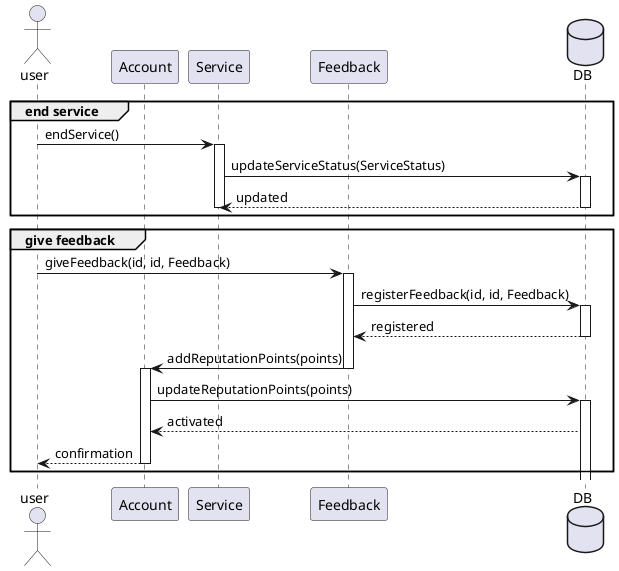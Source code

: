@startuml

actor user
participant Account
participant Service
participant Feedback
database DB

group end service
user -> Service: endService()
activate Service
Service -> DB: updateServiceStatus(ServiceStatus)
activate DB
DB --> Service: updated
deactivate DB
deactivate Service
end

group give feedback
user -> Feedback: giveFeedback(id, id, Feedback)
activate Feedback
Feedback -> DB: registerFeedback(id, id, Feedback)
activate DB
DB --> Feedback: registered
deactivate DB
Feedback -> Account: addReputationPoints(points)
deactivate Feedback
activate Account
Account -> DB: updateReputationPoints(points)
activate DB
DB --> Account: activated
Account --> user: confirmation
deactivate Account
end

@enduml
